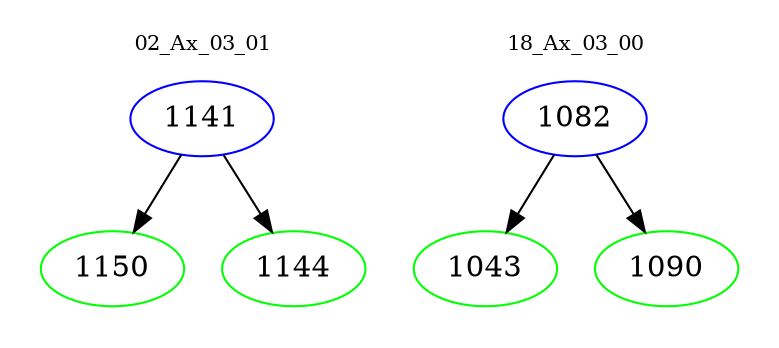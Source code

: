 digraph{
subgraph cluster_0 {
color = white
label = "02_Ax_03_01";
fontsize=10;
T0_1141 [label="1141", color="blue"]
T0_1141 -> T0_1150 [color="black"]
T0_1150 [label="1150", color="green"]
T0_1141 -> T0_1144 [color="black"]
T0_1144 [label="1144", color="green"]
}
subgraph cluster_1 {
color = white
label = "18_Ax_03_00";
fontsize=10;
T1_1082 [label="1082", color="blue"]
T1_1082 -> T1_1043 [color="black"]
T1_1043 [label="1043", color="green"]
T1_1082 -> T1_1090 [color="black"]
T1_1090 [label="1090", color="green"]
}
}
